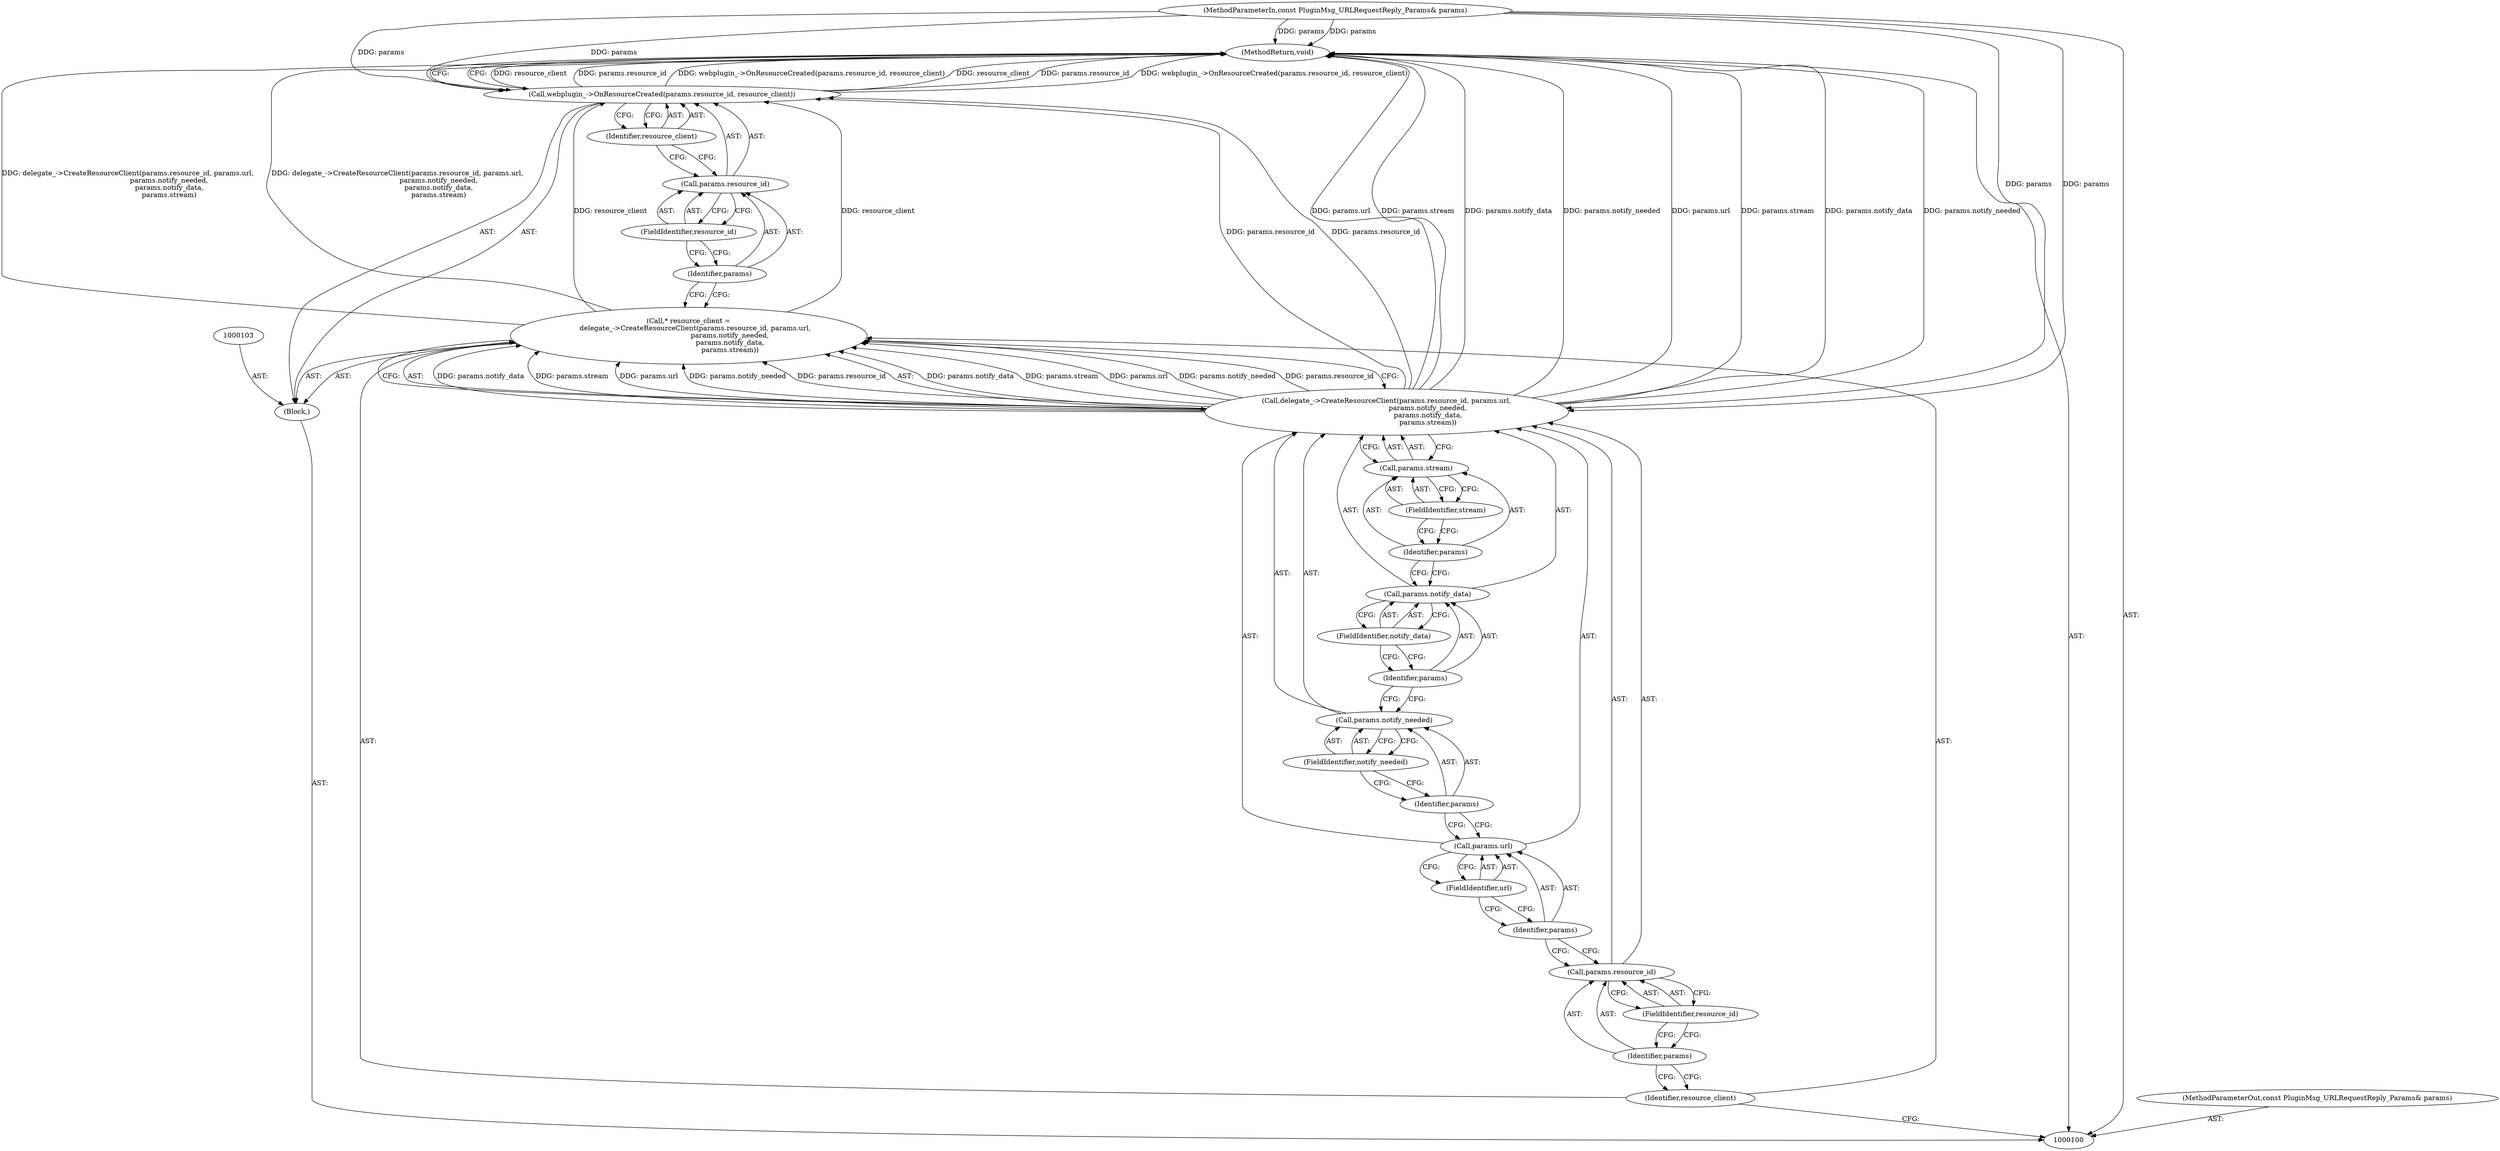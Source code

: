 digraph "1_Chrome_ea3d1d84be3d6f97bf50e76511c9e26af6895533_1" {
"1000127" [label="(MethodReturn,void)"];
"1000101" [label="(MethodParameterIn,const PluginMsg_URLRequestReply_Params& params)"];
"1000155" [label="(MethodParameterOut,const PluginMsg_URLRequestReply_Params& params)"];
"1000102" [label="(Block,)"];
"1000104" [label="(Call,* resource_client =\n      delegate_->CreateResourceClient(params.resource_id, params.url,\n                                      params.notify_needed,\n                                      params.notify_data,\n                                      params.stream))"];
"1000105" [label="(Identifier,resource_client)"];
"1000107" [label="(Call,params.resource_id)"];
"1000108" [label="(Identifier,params)"];
"1000109" [label="(FieldIdentifier,resource_id)"];
"1000110" [label="(Call,params.url)"];
"1000111" [label="(Identifier,params)"];
"1000106" [label="(Call,delegate_->CreateResourceClient(params.resource_id, params.url,\n                                      params.notify_needed,\n                                      params.notify_data,\n                                      params.stream))"];
"1000112" [label="(FieldIdentifier,url)"];
"1000113" [label="(Call,params.notify_needed)"];
"1000114" [label="(Identifier,params)"];
"1000115" [label="(FieldIdentifier,notify_needed)"];
"1000116" [label="(Call,params.notify_data)"];
"1000117" [label="(Identifier,params)"];
"1000118" [label="(FieldIdentifier,notify_data)"];
"1000119" [label="(Call,params.stream)"];
"1000120" [label="(Identifier,params)"];
"1000121" [label="(FieldIdentifier,stream)"];
"1000122" [label="(Call,webplugin_->OnResourceCreated(params.resource_id, resource_client))"];
"1000123" [label="(Call,params.resource_id)"];
"1000124" [label="(Identifier,params)"];
"1000125" [label="(FieldIdentifier,resource_id)"];
"1000126" [label="(Identifier,resource_client)"];
"1000127" -> "1000100"  [label="AST: "];
"1000127" -> "1000122"  [label="CFG: "];
"1000122" -> "1000127"  [label="DDG: resource_client"];
"1000122" -> "1000127"  [label="DDG: params.resource_id"];
"1000122" -> "1000127"  [label="DDG: webplugin_->OnResourceCreated(params.resource_id, resource_client)"];
"1000106" -> "1000127"  [label="DDG: params.stream"];
"1000106" -> "1000127"  [label="DDG: params.notify_data"];
"1000106" -> "1000127"  [label="DDG: params.notify_needed"];
"1000106" -> "1000127"  [label="DDG: params.url"];
"1000104" -> "1000127"  [label="DDG: delegate_->CreateResourceClient(params.resource_id, params.url,\n                                      params.notify_needed,\n                                      params.notify_data,\n                                      params.stream)"];
"1000101" -> "1000127"  [label="DDG: params"];
"1000101" -> "1000100"  [label="AST: "];
"1000101" -> "1000127"  [label="DDG: params"];
"1000101" -> "1000106"  [label="DDG: params"];
"1000101" -> "1000122"  [label="DDG: params"];
"1000155" -> "1000100"  [label="AST: "];
"1000102" -> "1000100"  [label="AST: "];
"1000103" -> "1000102"  [label="AST: "];
"1000104" -> "1000102"  [label="AST: "];
"1000122" -> "1000102"  [label="AST: "];
"1000104" -> "1000102"  [label="AST: "];
"1000104" -> "1000106"  [label="CFG: "];
"1000105" -> "1000104"  [label="AST: "];
"1000106" -> "1000104"  [label="AST: "];
"1000124" -> "1000104"  [label="CFG: "];
"1000104" -> "1000127"  [label="DDG: delegate_->CreateResourceClient(params.resource_id, params.url,\n                                      params.notify_needed,\n                                      params.notify_data,\n                                      params.stream)"];
"1000106" -> "1000104"  [label="DDG: params.notify_data"];
"1000106" -> "1000104"  [label="DDG: params.stream"];
"1000106" -> "1000104"  [label="DDG: params.url"];
"1000106" -> "1000104"  [label="DDG: params.notify_needed"];
"1000106" -> "1000104"  [label="DDG: params.resource_id"];
"1000104" -> "1000122"  [label="DDG: resource_client"];
"1000105" -> "1000104"  [label="AST: "];
"1000105" -> "1000100"  [label="CFG: "];
"1000108" -> "1000105"  [label="CFG: "];
"1000107" -> "1000106"  [label="AST: "];
"1000107" -> "1000109"  [label="CFG: "];
"1000108" -> "1000107"  [label="AST: "];
"1000109" -> "1000107"  [label="AST: "];
"1000111" -> "1000107"  [label="CFG: "];
"1000108" -> "1000107"  [label="AST: "];
"1000108" -> "1000105"  [label="CFG: "];
"1000109" -> "1000108"  [label="CFG: "];
"1000109" -> "1000107"  [label="AST: "];
"1000109" -> "1000108"  [label="CFG: "];
"1000107" -> "1000109"  [label="CFG: "];
"1000110" -> "1000106"  [label="AST: "];
"1000110" -> "1000112"  [label="CFG: "];
"1000111" -> "1000110"  [label="AST: "];
"1000112" -> "1000110"  [label="AST: "];
"1000114" -> "1000110"  [label="CFG: "];
"1000111" -> "1000110"  [label="AST: "];
"1000111" -> "1000107"  [label="CFG: "];
"1000112" -> "1000111"  [label="CFG: "];
"1000106" -> "1000104"  [label="AST: "];
"1000106" -> "1000119"  [label="CFG: "];
"1000107" -> "1000106"  [label="AST: "];
"1000110" -> "1000106"  [label="AST: "];
"1000113" -> "1000106"  [label="AST: "];
"1000116" -> "1000106"  [label="AST: "];
"1000119" -> "1000106"  [label="AST: "];
"1000104" -> "1000106"  [label="CFG: "];
"1000106" -> "1000127"  [label="DDG: params.stream"];
"1000106" -> "1000127"  [label="DDG: params.notify_data"];
"1000106" -> "1000127"  [label="DDG: params.notify_needed"];
"1000106" -> "1000127"  [label="DDG: params.url"];
"1000106" -> "1000104"  [label="DDG: params.notify_data"];
"1000106" -> "1000104"  [label="DDG: params.stream"];
"1000106" -> "1000104"  [label="DDG: params.url"];
"1000106" -> "1000104"  [label="DDG: params.notify_needed"];
"1000106" -> "1000104"  [label="DDG: params.resource_id"];
"1000101" -> "1000106"  [label="DDG: params"];
"1000106" -> "1000122"  [label="DDG: params.resource_id"];
"1000112" -> "1000110"  [label="AST: "];
"1000112" -> "1000111"  [label="CFG: "];
"1000110" -> "1000112"  [label="CFG: "];
"1000113" -> "1000106"  [label="AST: "];
"1000113" -> "1000115"  [label="CFG: "];
"1000114" -> "1000113"  [label="AST: "];
"1000115" -> "1000113"  [label="AST: "];
"1000117" -> "1000113"  [label="CFG: "];
"1000114" -> "1000113"  [label="AST: "];
"1000114" -> "1000110"  [label="CFG: "];
"1000115" -> "1000114"  [label="CFG: "];
"1000115" -> "1000113"  [label="AST: "];
"1000115" -> "1000114"  [label="CFG: "];
"1000113" -> "1000115"  [label="CFG: "];
"1000116" -> "1000106"  [label="AST: "];
"1000116" -> "1000118"  [label="CFG: "];
"1000117" -> "1000116"  [label="AST: "];
"1000118" -> "1000116"  [label="AST: "];
"1000120" -> "1000116"  [label="CFG: "];
"1000117" -> "1000116"  [label="AST: "];
"1000117" -> "1000113"  [label="CFG: "];
"1000118" -> "1000117"  [label="CFG: "];
"1000118" -> "1000116"  [label="AST: "];
"1000118" -> "1000117"  [label="CFG: "];
"1000116" -> "1000118"  [label="CFG: "];
"1000119" -> "1000106"  [label="AST: "];
"1000119" -> "1000121"  [label="CFG: "];
"1000120" -> "1000119"  [label="AST: "];
"1000121" -> "1000119"  [label="AST: "];
"1000106" -> "1000119"  [label="CFG: "];
"1000120" -> "1000119"  [label="AST: "];
"1000120" -> "1000116"  [label="CFG: "];
"1000121" -> "1000120"  [label="CFG: "];
"1000121" -> "1000119"  [label="AST: "];
"1000121" -> "1000120"  [label="CFG: "];
"1000119" -> "1000121"  [label="CFG: "];
"1000122" -> "1000102"  [label="AST: "];
"1000122" -> "1000126"  [label="CFG: "];
"1000123" -> "1000122"  [label="AST: "];
"1000126" -> "1000122"  [label="AST: "];
"1000127" -> "1000122"  [label="CFG: "];
"1000122" -> "1000127"  [label="DDG: resource_client"];
"1000122" -> "1000127"  [label="DDG: params.resource_id"];
"1000122" -> "1000127"  [label="DDG: webplugin_->OnResourceCreated(params.resource_id, resource_client)"];
"1000106" -> "1000122"  [label="DDG: params.resource_id"];
"1000101" -> "1000122"  [label="DDG: params"];
"1000104" -> "1000122"  [label="DDG: resource_client"];
"1000123" -> "1000122"  [label="AST: "];
"1000123" -> "1000125"  [label="CFG: "];
"1000124" -> "1000123"  [label="AST: "];
"1000125" -> "1000123"  [label="AST: "];
"1000126" -> "1000123"  [label="CFG: "];
"1000124" -> "1000123"  [label="AST: "];
"1000124" -> "1000104"  [label="CFG: "];
"1000125" -> "1000124"  [label="CFG: "];
"1000125" -> "1000123"  [label="AST: "];
"1000125" -> "1000124"  [label="CFG: "];
"1000123" -> "1000125"  [label="CFG: "];
"1000126" -> "1000122"  [label="AST: "];
"1000126" -> "1000123"  [label="CFG: "];
"1000122" -> "1000126"  [label="CFG: "];
}

